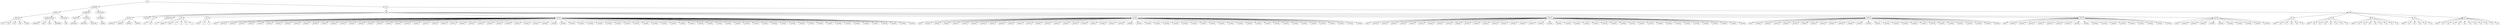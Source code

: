 digraph Tree {
	"t0" [label = "TEI"];
	"t1" [label = "teiHeader"];
	"t2" [label = "fileDesc"];
	"t3" [label = "titleStmt"];
	"t4" [label = "title"];
	"t5" [label = "title"];
	"t6" [label = "title"];
	"t7" [label = "title"];
	"t8" [label = "author"];
	"t9" [label = "publicationStmt"];
	"t10" [label = "publisher"];
	"t11" [label = "idno"];
	"t12" [label = "idno"];
	"t13" [label = "availability"];
	"t14" [label = "sourceDesc"];
	"t15" [label = "bibl"];
	"t16" [label = "profileDesc"];
	"t17" [label = "particDesc"];
	"t18" [label = "listPerson"];
	"t19" [label = "textClass"];
	"t20" [label = "keywords"];
	"t21" [label = "classCode"];
	"t22" [label = "revisionDesc"];
	"t23" [label = "listChange"];
	"t24" [label = "change"];
	"t25" [label = "text"];
	"t26" [label = "front"];
	"t27" [label = "docTitle"];
	"t28" [label = "titlePart"];
	"t29" [label = "titlePart"];
	"t30" [label = "titlePart"];
	"t31" [label = "titlePart"];
	"t32" [label = "docDate"];
	"t33" [label = "div"];
	"t34" [label = "div"];
	"t35" [label = "div"];
	"t36" [label = "performance"];
	"t37" [label = "ab"];
	"t38" [label = "div"];
	"t39" [label = "opener"];
	"t40" [label = "head"];
	"t41" [label = "p"];
	"t42" [label = "p"];
	"t43" [label = "p"];
	"t44" [label = "p"];
	"t45" [label = "div"];
	"t46" [label = "head"];
	"t47" [label = "p"];
	"t48" [label = "p"];
	"t49" [label = "castList"];
	"t50" [label = "head"];
	"t51" [label = "castItem"];
	"t52" [label = "castItem"];
	"t53" [label = "castItem"];
	"t54" [label = "castItem"];
	"t55" [label = "castItem"];
	"t56" [label = "castItem"];
	"t57" [label = "castItem"];
	"t58" [label = "castItem"];
	"t59" [label = "castItem"];
	"t60" [label = "castItem"];
	"t61" [label = "castItem"];
	"t62" [label = "castItem"];
	"t63" [label = "castItem"];
	"t64" [label = "castItem"];
	"t65" [label = "castItem"];
	"t66" [label = "castItem"];
	"t67" [label = "castItem"];
	"t68" [label = "castItem"];
	"t69" [label = "castItem"];
	"t70" [label = "castItem"];
	"t71" [label = "castItem"];
	"t72" [label = "castItem"];
	"t73" [label = "castItem"];
	"t74" [label = "castItem"];
	"t75" [label = "castItem"];
	"t76" [label = "castItem"];
	"t77" [label = "castItem"];
	"t78" [label = "castItem"];
	"t79" [label = "castItem"];
	"t80" [label = "castItem"];
	"t81" [label = "castItem"];
	"t82" [label = "castItem"];
	"t83" [label = "castItem"];
	"t84" [label = "castItem"];
	"t85" [label = "castItem"];
	"t86" [label = "castItem"];
	"t87" [label = "castItem"];
	"t88" [label = "castItem"];
	"t89" [label = "castItem"];
	"t90" [label = "castItem"];
	"t91" [label = "castItem"];
	"t92" [label = "castItem"];
	"t93" [label = "castItem"];
	"t94" [label = "castItem"];
	"t95" [label = "castItem"];
	"t96" [label = "castItem"];
	"t97" [label = "castItem"];
	"t98" [label = "castItem"];
	"t99" [label = "castItem"];
	"t100" [label = "castItem"];
	"t101" [label = "castItem"];
	"t102" [label = "castItem"];
	"t103" [label = "castItem"];
	"t104" [label = "castItem"];
	"t105" [label = "castItem"];
	"t106" [label = "castItem"];
	"t107" [label = "castItem"];
	"t108" [label = "castItem"];
	"t109" [label = "castItem"];
	"t110" [label = "castItem"];
	"t111" [label = "castItem"];
	"t112" [label = "castItem"];
	"t113" [label = "castItem"];
	"t114" [label = "castItem"];
	"t115" [label = "castItem"];
	"t116" [label = "castItem"];
	"t117" [label = "castItem"];
	"t118" [label = "castItem"];
	"t119" [label = "castItem"];
	"t120" [label = "castItem"];
	"t121" [label = "castItem"];
	"t122" [label = "castItem"];
	"t123" [label = "castItem"];
	"t124" [label = "castItem"];
	"t125" [label = "castItem"];
	"t126" [label = "castItem"];
	"t127" [label = "castList"];
	"t128" [label = "head"];
	"t129" [label = "castItem"];
	"t130" [label = "castItem"];
	"t131" [label = "castItem"];
	"t132" [label = "castItem"];
	"t133" [label = "castItem"];
	"t134" [label = "castItem"];
	"t135" [label = "castItem"];
	"t136" [label = "castItem"];
	"t137" [label = "castItem"];
	"t138" [label = "castItem"];
	"t139" [label = "castItem"];
	"t140" [label = "castItem"];
	"t141" [label = "castItem"];
	"t142" [label = "castItem"];
	"t143" [label = "castItem"];
	"t144" [label = "castItem"];
	"t145" [label = "castItem"];
	"t146" [label = "castItem"];
	"t147" [label = "castItem"];
	"t148" [label = "castItem"];
	"t149" [label = "castItem"];
	"t150" [label = "castItem"];
	"t151" [label = "castItem"];
	"t152" [label = "castItem"];
	"t153" [label = "castItem"];
	"t154" [label = "castItem"];
	"t155" [label = "castItem"];
	"t156" [label = "castItem"];
	"t157" [label = "castItem"];
	"t158" [label = "castItem"];
	"t159" [label = "castItem"];
	"t160" [label = "castItem"];
	"t161" [label = "castItem"];
	"t162" [label = "castItem"];
	"t163" [label = "castItem"];
	"t164" [label = "castItem"];
	"t165" [label = "castItem"];
	"t166" [label = "castItem"];
	"t167" [label = "castItem"];
	"t168" [label = "castItem"];
	"t169" [label = "castItem"];
	"t170" [label = "castItem"];
	"t171" [label = "castItem"];
	"t172" [label = "castItem"];
	"t173" [label = "castItem"];
	"t174" [label = "castItem"];
	"t175" [label = "castItem"];
	"t176" [label = "castItem"];
	"t177" [label = "castList"];
	"t178" [label = "head"];
	"t179" [label = "castItem"];
	"t180" [label = "castItem"];
	"t181" [label = "castItem"];
	"t182" [label = "castItem"];
	"t183" [label = "castItem"];
	"t184" [label = "castItem"];
	"t185" [label = "castItem"];
	"t186" [label = "castItem"];
	"t187" [label = "castItem"];
	"t188" [label = "castItem"];
	"t189" [label = "castItem"];
	"t190" [label = "castItem"];
	"t191" [label = "castItem"];
	"t192" [label = "castItem"];
	"t193" [label = "castItem"];
	"t194" [label = "castItem"];
	"t195" [label = "castItem"];
	"t196" [label = "castItem"];
	"t197" [label = "castItem"];
	"t198" [label = "castItem"];
	"t199" [label = "castItem"];
	"t200" [label = "castItem"];
	"t201" [label = "castItem"];
	"t202" [label = "castItem"];
	"t203" [label = "castItem"];
	"t204" [label = "castItem"];
	"t205" [label = "castItem"];
	"t206" [label = "castItem"];
	"t207" [label = "castItem"];
	"t208" [label = "castItem"];
	"t209" [label = "castItem"];
	"t210" [label = "castItem"];
	"t211" [label = "castItem"];
	"t212" [label = "castItem"];
	"t213" [label = "castItem"];
	"t214" [label = "castItem"];
	"t215" [label = "castItem"];
	"t216" [label = "castItem"];
	"t217" [label = "castItem"];
	"t218" [label = "castItem"];
	"t219" [label = "castItem"];
	"t220" [label = "castList"];
	"t221" [label = "head"];
	"t222" [label = "castItem"];
	"t223" [label = "castItem"];
	"t224" [label = "castItem"];
	"t225" [label = "castItem"];
	"t226" [label = "castItem"];
	"t227" [label = "castItem"];
	"t228" [label = "castItem"];
	"t229" [label = "castItem"];
	"t230" [label = "castItem"];
	"t231" [label = "castItem"];
	"t232" [label = "castItem"];
	"t233" [label = "castItem"];
	"t234" [label = "castItem"];
	"t235" [label = "castItem"];
	"t236" [label = "castItem"];
	"t237" [label = "castItem"];
	"t238" [label = "castItem"];
	"t239" [label = "castItem"];
	"t240" [label = "castItem"];
	"t241" [label = "castItem"];
	"t242" [label = "castItem"];
	"t243" [label = "castItem"];
	"t244" [label = "castItem"];
	"t245" [label = "castItem"];
	"t246" [label = "castItem"];
	"t247" [label = "castItem"];
	"t248" [label = "castItem"];
	"t249" [label = "castList"];
	"t250" [label = "head"];
	"t251" [label = "castItem"];
	"t252" [label = "castItem"];
	"t253" [label = "castItem"];
	"t254" [label = "castItem"];
	"t255" [label = "castItem"];
	"t256" [label = "castItem"];
	"t257" [label = "castItem"];
	"t258" [label = "castItem"];
	"t259" [label = "castItem"];
	"t260" [label = "castItem"];
	"t261" [label = "castItem"];
	"t262" [label = "castItem"];
	"t263" [label = "castItem"];
	"t264" [label = "castItem"];
	"t265" [label = "castItem"];
	"t266" [label = "castItem"];
	"t267" [label = "castItem"];
	"t268" [label = "castItem"];
	"t269" [label = "castList"];
	"t270" [label = "head"];
	"t271" [label = "castItem"];
	"t272" [label = "castItem"];
	"t273" [label = "castItem"];
	"t274" [label = "castItem"];
	"t275" [label = "castItem"];
	"t276" [label = "castItem"];
	"t277" [label = "castItem"];
	"t278" [label = "castItem"];
	"t279" [label = "castItem"];
	"t280" [label = "castItem"];
	"t281" [label = "body"];
	"t282" [label = "div"];
	"t283" [label = "head"];
	"t284" [label = "div"];
	"t285" [label = "div"];
	"t286" [label = "div"];
	"t287" [label = "div"];
	"t288" [label = "div"];
	"t289" [label = "div"];
	"t290" [label = "head"];
	"t291" [label = "div"];
	"t292" [label = "div"];
	"t293" [label = "div"];
	"t294" [label = "div"];
	"t295" [label = "div"];
	"t296" [label = "div"];
	"t297" [label = "div"];
	"t298" [label = "div"];
	"t299" [label = "head"];
	"t300" [label = "div"];
	"t301" [label = "div"];
	"t302" [label = "div"];
	"t303" [label = "div"];
	"t304" [label = "div"];
	"t305" [label = "div"];
	"t306" [label = "div"];
	"t307" [label = "div"];
	"t308" [label = "div"];
	"t309" [label = "head"];
	"t310" [label = "div"];
	"t311" [label = "div"];
	"t312" [label = "div"];
	"t313" [label = "div"];
	"t314" [label = "div"];
	"t315" [label = "div"];
	"t316" [label = "head"];
	"t317" [label = "div"];
	"t318" [label = "div"];
	"t319" [label = "div"];
	"t320" [label = "div"];
	"t321" [label = "div"];
	"t322" [label = "div"];
	"t323" [label = "div"];
	"t324" [label = "div"];
	"t325" [label = "div"];
	"t326" [label = "div"];
	"t327" [label = "div"];
	"t0" -> "t1";
	"t1" -> "t2";
	"t2" -> "t3";
	"t3" -> "t4";
	"t3" -> "t5";
	"t3" -> "t6";
	"t3" -> "t7";
	"t3" -> "t8";
	"t2" -> "t9";
	"t9" -> "t10";
	"t9" -> "t11";
	"t9" -> "t12";
	"t9" -> "t13";
	"t2" -> "t14";
	"t14" -> "t15";
	"t1" -> "t16";
	"t16" -> "t17";
	"t17" -> "t18";
	"t16" -> "t19";
	"t19" -> "t20";
	"t19" -> "t21";
	"t1" -> "t22";
	"t22" -> "t23";
	"t23" -> "t24";
	"t0" -> "t25";
	"t25" -> "t26";
	"t26" -> "t27";
	"t27" -> "t28";
	"t27" -> "t29";
	"t27" -> "t30";
	"t27" -> "t31";
	"t26" -> "t32";
	"t26" -> "t33";
	"t33" -> "t34";
	"t33" -> "t35";
	"t26" -> "t36";
	"t36" -> "t37";
	"t26" -> "t38";
	"t38" -> "t39";
	"t38" -> "t40";
	"t38" -> "t41";
	"t38" -> "t42";
	"t38" -> "t43";
	"t38" -> "t44";
	"t26" -> "t45";
	"t45" -> "t46";
	"t45" -> "t47";
	"t45" -> "t48";
	"t26" -> "t49";
	"t49" -> "t50";
	"t49" -> "t51";
	"t49" -> "t52";
	"t49" -> "t53";
	"t49" -> "t54";
	"t49" -> "t55";
	"t49" -> "t56";
	"t49" -> "t57";
	"t49" -> "t58";
	"t49" -> "t59";
	"t49" -> "t60";
	"t49" -> "t61";
	"t49" -> "t62";
	"t49" -> "t63";
	"t49" -> "t64";
	"t49" -> "t65";
	"t49" -> "t66";
	"t49" -> "t67";
	"t49" -> "t68";
	"t49" -> "t69";
	"t49" -> "t70";
	"t49" -> "t71";
	"t49" -> "t72";
	"t49" -> "t73";
	"t49" -> "t74";
	"t49" -> "t75";
	"t49" -> "t76";
	"t49" -> "t77";
	"t49" -> "t78";
	"t49" -> "t79";
	"t49" -> "t80";
	"t49" -> "t81";
	"t49" -> "t82";
	"t49" -> "t83";
	"t49" -> "t84";
	"t49" -> "t85";
	"t49" -> "t86";
	"t49" -> "t87";
	"t49" -> "t88";
	"t49" -> "t89";
	"t49" -> "t90";
	"t49" -> "t91";
	"t49" -> "t92";
	"t49" -> "t93";
	"t49" -> "t94";
	"t49" -> "t95";
	"t49" -> "t96";
	"t49" -> "t97";
	"t49" -> "t98";
	"t49" -> "t99";
	"t49" -> "t100";
	"t49" -> "t101";
	"t49" -> "t102";
	"t49" -> "t103";
	"t49" -> "t104";
	"t49" -> "t105";
	"t49" -> "t106";
	"t49" -> "t107";
	"t49" -> "t108";
	"t49" -> "t109";
	"t49" -> "t110";
	"t49" -> "t111";
	"t49" -> "t112";
	"t49" -> "t113";
	"t49" -> "t114";
	"t49" -> "t115";
	"t49" -> "t116";
	"t49" -> "t117";
	"t49" -> "t118";
	"t49" -> "t119";
	"t49" -> "t120";
	"t49" -> "t121";
	"t49" -> "t122";
	"t49" -> "t123";
	"t49" -> "t124";
	"t49" -> "t125";
	"t49" -> "t126";
	"t26" -> "t127";
	"t127" -> "t128";
	"t127" -> "t129";
	"t127" -> "t130";
	"t127" -> "t131";
	"t127" -> "t132";
	"t127" -> "t133";
	"t127" -> "t134";
	"t127" -> "t135";
	"t127" -> "t136";
	"t127" -> "t137";
	"t127" -> "t138";
	"t127" -> "t139";
	"t127" -> "t140";
	"t127" -> "t141";
	"t127" -> "t142";
	"t127" -> "t143";
	"t127" -> "t144";
	"t127" -> "t145";
	"t127" -> "t146";
	"t127" -> "t147";
	"t127" -> "t148";
	"t127" -> "t149";
	"t127" -> "t150";
	"t127" -> "t151";
	"t127" -> "t152";
	"t127" -> "t153";
	"t127" -> "t154";
	"t127" -> "t155";
	"t127" -> "t156";
	"t127" -> "t157";
	"t127" -> "t158";
	"t127" -> "t159";
	"t127" -> "t160";
	"t127" -> "t161";
	"t127" -> "t162";
	"t127" -> "t163";
	"t127" -> "t164";
	"t127" -> "t165";
	"t127" -> "t166";
	"t127" -> "t167";
	"t127" -> "t168";
	"t127" -> "t169";
	"t127" -> "t170";
	"t127" -> "t171";
	"t127" -> "t172";
	"t127" -> "t173";
	"t127" -> "t174";
	"t127" -> "t175";
	"t127" -> "t176";
	"t26" -> "t177";
	"t177" -> "t178";
	"t177" -> "t179";
	"t177" -> "t180";
	"t177" -> "t181";
	"t177" -> "t182";
	"t177" -> "t183";
	"t177" -> "t184";
	"t177" -> "t185";
	"t177" -> "t186";
	"t177" -> "t187";
	"t177" -> "t188";
	"t177" -> "t189";
	"t177" -> "t190";
	"t177" -> "t191";
	"t177" -> "t192";
	"t177" -> "t193";
	"t177" -> "t194";
	"t177" -> "t195";
	"t177" -> "t196";
	"t177" -> "t197";
	"t177" -> "t198";
	"t177" -> "t199";
	"t177" -> "t200";
	"t177" -> "t201";
	"t177" -> "t202";
	"t177" -> "t203";
	"t177" -> "t204";
	"t177" -> "t205";
	"t177" -> "t206";
	"t177" -> "t207";
	"t177" -> "t208";
	"t177" -> "t209";
	"t177" -> "t210";
	"t177" -> "t211";
	"t177" -> "t212";
	"t177" -> "t213";
	"t177" -> "t214";
	"t177" -> "t215";
	"t177" -> "t216";
	"t177" -> "t217";
	"t177" -> "t218";
	"t177" -> "t219";
	"t26" -> "t220";
	"t220" -> "t221";
	"t220" -> "t222";
	"t220" -> "t223";
	"t220" -> "t224";
	"t220" -> "t225";
	"t220" -> "t226";
	"t220" -> "t227";
	"t220" -> "t228";
	"t220" -> "t229";
	"t220" -> "t230";
	"t220" -> "t231";
	"t220" -> "t232";
	"t220" -> "t233";
	"t220" -> "t234";
	"t220" -> "t235";
	"t220" -> "t236";
	"t220" -> "t237";
	"t220" -> "t238";
	"t220" -> "t239";
	"t220" -> "t240";
	"t220" -> "t241";
	"t220" -> "t242";
	"t220" -> "t243";
	"t220" -> "t244";
	"t220" -> "t245";
	"t220" -> "t246";
	"t220" -> "t247";
	"t220" -> "t248";
	"t26" -> "t249";
	"t249" -> "t250";
	"t249" -> "t251";
	"t249" -> "t252";
	"t249" -> "t253";
	"t249" -> "t254";
	"t249" -> "t255";
	"t249" -> "t256";
	"t249" -> "t257";
	"t249" -> "t258";
	"t249" -> "t259";
	"t249" -> "t260";
	"t249" -> "t261";
	"t249" -> "t262";
	"t249" -> "t263";
	"t249" -> "t264";
	"t249" -> "t265";
	"t249" -> "t266";
	"t249" -> "t267";
	"t249" -> "t268";
	"t26" -> "t269";
	"t269" -> "t270";
	"t269" -> "t271";
	"t269" -> "t272";
	"t269" -> "t273";
	"t269" -> "t274";
	"t269" -> "t275";
	"t269" -> "t276";
	"t269" -> "t277";
	"t269" -> "t278";
	"t269" -> "t279";
	"t269" -> "t280";
	"t25" -> "t281";
	"t281" -> "t282";
	"t282" -> "t283";
	"t282" -> "t284";
	"t282" -> "t285";
	"t282" -> "t286";
	"t282" -> "t287";
	"t282" -> "t288";
	"t281" -> "t289";
	"t289" -> "t290";
	"t289" -> "t291";
	"t289" -> "t292";
	"t289" -> "t293";
	"t289" -> "t294";
	"t289" -> "t295";
	"t289" -> "t296";
	"t289" -> "t297";
	"t281" -> "t298";
	"t298" -> "t299";
	"t298" -> "t300";
	"t298" -> "t301";
	"t298" -> "t302";
	"t298" -> "t303";
	"t298" -> "t304";
	"t298" -> "t305";
	"t298" -> "t306";
	"t298" -> "t307";
	"t281" -> "t308";
	"t308" -> "t309";
	"t308" -> "t310";
	"t308" -> "t311";
	"t308" -> "t312";
	"t308" -> "t313";
	"t308" -> "t314";
	"t281" -> "t315";
	"t315" -> "t316";
	"t315" -> "t317";
	"t315" -> "t318";
	"t315" -> "t319";
	"t315" -> "t320";
	"t315" -> "t321";
	"t315" -> "t322";
	"t315" -> "t323";
	"t315" -> "t324";
	"t315" -> "t325";
	"t315" -> "t326";
	"t315" -> "t327";
}
